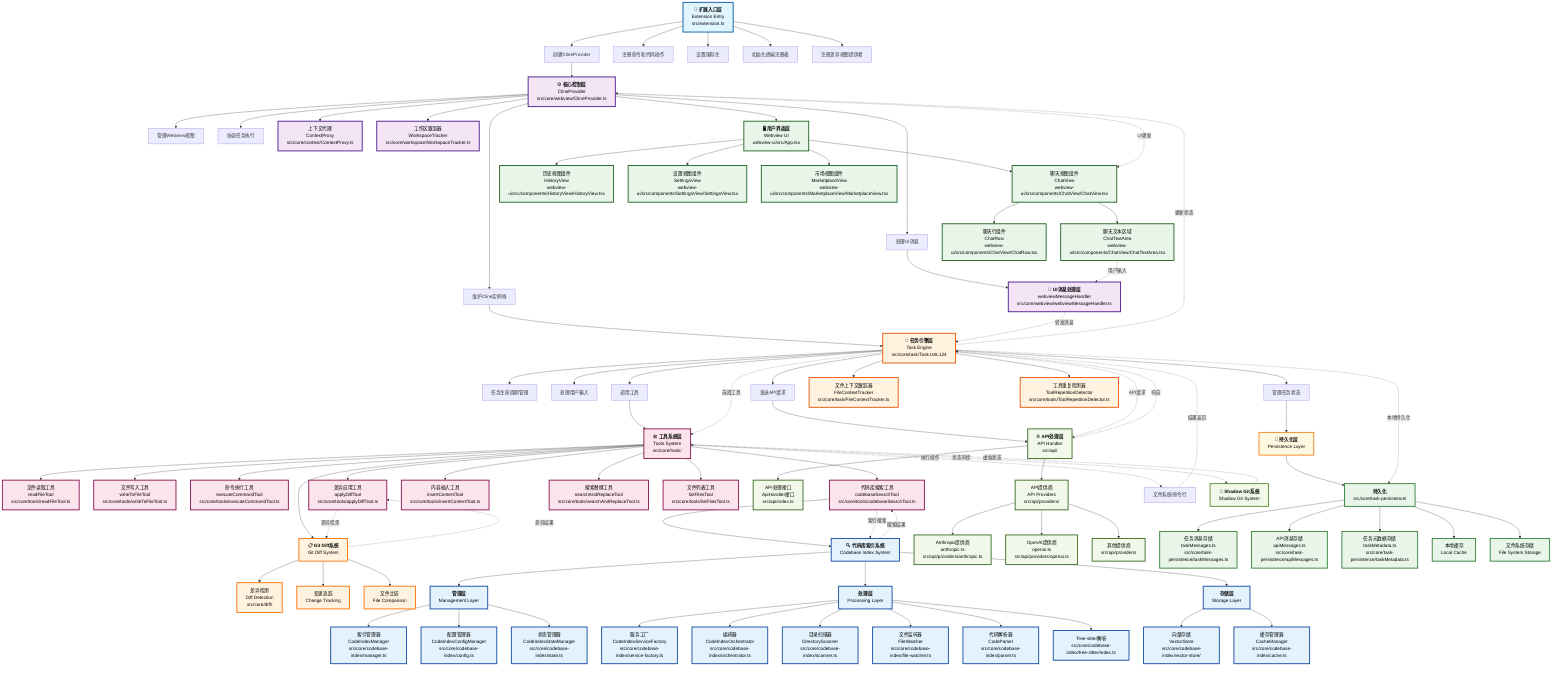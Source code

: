 ---
config:
  layout: dagre
  theme: default
  look: classic
---
flowchart TD
    A["🚀 <b>扩展入口层</b><br>Extension Entry<br>src/extension.ts"] --> B["创建ClineProvider"] & C["注册命令和代码操作"] & D["设置国际化"] & E["初始化终端注册表"] & F["注册差异视图提供者"]
    B --> G["⚙️ <b>核心控制层</b><br>ClineProvider<br>src/core/webview/ClineProvider.ts"]
    G --> H["管理Webview视图"] & I["处理UI消息"] & J["维护Cline实例栈"] & K["协调任务执行"] & TT["上下文代理<br>ContextProxy<br>src/core/context/ContextProxy.ts"] & UU["工作区跟踪器<br>WorkspaceTracker<br>src/core/workspace/WorkspaceTracker.ts"] & L["🖥️ <b>用户界面层</b><br>Webview UI<br>webview-ui/src/App.tsx"]
    I --> SS["📨 <b>UI消息处理层</b><br>webviewMessageHandler<br>src/core/webview/webviewMessageHandler.ts"]
    L --> M["聊天视图组件<br>ChatView<br>webview-ui/src/components/ChatView/ChatView.tsx"] & N["历史视图组件<br>HistoryView<br>webview-ui/src/components/HistoryView/HistoryView.tsx"] & O["设置视图组件<br>SettingsView<br>webview-ui/src/components/SettingsView/SettingsView.tsx"] & P["市场视图组件<br>MarketplaceView<br>webview-ui/src/components/MarketplaceView/MarketplaceView.tsx"]
    M --> Q["聊天文本区域<br>ChatTextArea<br>webview-ui/src/components/ChatView/ChatTextArea.tsx"] & R["聊天行组件<br>ChatRow<br>webview-ui/src/components/ChatView/ChatRow.tsx"]
    J --> S["🔧 <b>任务引擎层</b><br>Task Engine<br>src/core/task/Task.ts#L124"]
    S --> T["任务生命周期管理"] & U["处理用户输入"] & V["发送API请求"] & W["调用工具"] & X["管理任务状态"] & VV["文件上下文跟踪器<br>FileContextTracker<br>src/core/task/FileContextTracker.ts"] & WW["工具重复检测器<br>ToolRepetitionDetector<br>src/core/tools/ToolRepetitionDetector.ts"]
    W --> Y["🛠️ <b>工具系统层</b><br>Tools System<br>src/core/tools/"]
    Y --> Z["文件读取工具<br>readFileTool<br>src/core/tools/readFileTool.ts"] & AA["文件写入工具<br>writeToFileTool<br>src/core/tools/writeToFileTool.ts"] & BB["命令执行工具<br>executeCommandTool<br>src/core/tools/executeCommandTool.ts"] & CC["代码库搜索工具<br>codebaseSearchTool<br>src/core/tools/codebaseSearchTool.ts"] & DD["差异应用工具<br>applyDiffTool<br>src/core/tools/applyDiffTool.ts"] & EE["内容插入工具<br>insertContentTool<br>src/core/tools/insertContentTool.ts"] & FF["搜索替换工具<br>searchAndReplaceTool<br>src/core/tools/searchAndReplaceTool.ts"] & GG["文件列表工具<br>listFilesTool<br>src/core/tools/listFilesTool.ts"] & GITDIFF["📋 <b>Git Diff系统</b><br>Git Diff System"]
    GITDIFF --> DIFF1["差异检测<br>Diff Detection<br>src/core/diff/"] & DIFF2["变更追踪<br>Change Tracking"] & DIFF3["文件比较<br>File Comparison"]
    CC --> YY["🔍 <b>代码库索引系统</b><br>Codebase Index System"]
    YY --> LAYER1["<b>管理层</b><br>Management Layer"] & LAYER2["<b>处理层</b><br>Processing Layer"] & LAYER3["<b>存储层</b><br>Storage Layer"]
    LAYER1 --> ZZ["索引管理器<br>CodeIndexManager<br>src/core/codebase-index/manager.ts"] & AAA["配置管理器<br>CodeIndexConfigManager<br>src/core/codebase-index/config.ts"] & BBB["状态管理器<br>CodeIndexStateManager<br>src/core/codebase-index/state.ts"]
    LAYER2 --> CCC["服务工厂<br>CodeIndexServiceFactory<br>src/core/codebase-index/service-factory.ts"] & DDD["编排器<br>CodeIndexOrchestrator<br>src/core/codebase-index/orchestrator.ts"] & EEE["目录扫描器<br>DirectoryScanner<br>src/core/codebase-index/scanner.ts"] & FFF["文件监听器<br>FileWatcher<br>src/core/codebase-index/file-watcher.ts"] & GGG["代码解析器<br>CodeParser<br>src/core/codebase-index/parser.ts"] & HHH["Tree-sitter解析<br>src/core/codebase-index/tree-sitter/index.ts"]
    LAYER3 --> III["向量存储<br>VectorStore<br>src/core/codebase-index/vector-store/"] & JJJ["缓存管理器<br>CacheManager<br>src/core/codebase-index/cache.ts"]
    V --> HH["🌐 <b>API处理层</b><br>API Handler<br>src/api/"]
    HH --> II["API处理接口<br>ApiHandler接口<br>src/api/index.ts"] & JJ["API提供商<br>API Providers<br>src/api/providers/"]
    JJ --> KK["Anthropic提供商<br>anthropic.ts<br>src/api/providers/anthropic.ts"] & LL["OpenAI提供商<br>openai.ts<br>src/api/providers/openai.ts"] & NN["其他提供商<br>src/api/providers/"]
    X --> OO["💾 <b>持久化层</b><br>Persistence Layer"]
    OO --> LOCAL["<b>持久化</b><br>src/core/task-persistence/"]
    LOCAL --> PP["任务消息存储<br>taskMessages.ts<br>src/core/task-persistence/taskMessages.ts"] & QQ["API消息存储<br>apiMessages.ts<br>src/core/task-persistence/apiMessages.ts"] & RR["任务元数据存储<br>taskMetadata.ts<br>src/core/task-persistence/taskMetadata.ts"] & CACHE["本地缓存<br>Local Cache"] & FILES["文件系统存储<br>File System Storage"]
    Q -. 用户输入 .-> SS
    SS -. 转发消息 .-> S
    S -. API请求 .-> HH
    HH -. 响应 .-> S
    S -. 更新状态 .-> G
    G -. UI更新 .-> M
    S -. 选择工具 .-> Y
    Y -. 执行操作 .-> XX["文件系统/命令行"]
    XX -. 结果返回 .-> S
    S -. 本地持久化 .-> LOCAL
    CC -. 索引搜索 .-> YY
    YY -. 搜索结果 .-> CC
    DD -. 差异检测 .-> GITDIFF
    GITDIFF -. 差异结果 .-> DD
    Y -. 状态同步 .-> SHADOWGIT["👥 <b>Shadow Git系统</b><br>Shadow Git System"]
    SHADOWGIT -. 虚拟状态 .-> Y
     A:::entryPoint
     G:::controller
     TT:::controller
     UU:::controller
     L:::ui
     SS:::controller
     M:::ui
     N:::ui
     O:::ui
     P:::ui
     Q:::ui
     R:::ui
     S:::engine
     VV:::engine
     WW:::engine
     Y:::tools
     Z:::tools
     AA:::tools
     BB:::tools
     CC:::tools
     DD:::tools
     EE:::tools
     FF:::tools
     GG:::tools
     GITDIFF:::gitSystem
     DIFF1:::gitSystem
     DIFF2:::gitSystem
     DIFF3:::gitSystem
     YY:::codebaseIndex
     LAYER1:::codebaseIndex
     LAYER2:::codebaseIndex
     LAYER3:::codebaseIndex
     ZZ:::codebaseIndex
     AAA:::codebaseIndex
     BBB:::codebaseIndex
     CCC:::codebaseIndex
     DDD:::codebaseIndex
     EEE:::codebaseIndex
     FFF:::codebaseIndex
     GGG:::codebaseIndex
     HHH:::codebaseIndex
     III:::codebaseIndex
     JJJ:::codebaseIndex
     HH:::api
     II:::api
     JJ:::api
     KK:::api
     LL:::api
     NN:::api
     OO:::persistence
     LOCAL:::localPersistence
     PP:::localPersistence
     QQ:::localPersistence
     RR:::localPersistence
     CACHE:::localPersistence
     FILES:::localPersistence
     SHADOWGIT:::shadowSystem
    classDef entryPoint fill:#e1f5fe,stroke:#01579b,stroke-width:3px,color:#000
    classDef controller fill:#f3e5f5,stroke:#4a148c,stroke-width:3px,color:#000
    classDef ui fill:#e8f5e8,stroke:#1b5e20,stroke-width:3px,color:#000
    classDef engine fill:#fff3e0,stroke:#e65100,stroke-width:3px,color:#000
    classDef tools fill:#fce4ec,stroke:#880e4f,stroke-width:3px,color:#000
    classDef gitSystem fill:#fff3e0,stroke:#ff6f00,stroke-width:3px,color:#000
    classDef shadowSystem fill:#f1f8e9,stroke:#558b2f,stroke-width:3px,color:#000
    classDef codebaseIndex fill:#e3f2fd,stroke:#0d47a1,stroke-width:3px,color:#000
    classDef api fill:#f1f8e9,stroke:#33691e,stroke-width:3px,color:#000
    classDef persistence fill:#fff8e1,stroke:#f57f17,stroke-width:3px,color:#000
    classDef localPersistence fill:#e8f5e8,stroke:#2e7d32,stroke-width:3px,color:#000
    classDef cloudPersistence fill:#e3f2fd,stroke:#1565c0,stroke-width:3px,color:#000